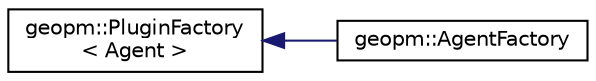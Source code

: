 digraph "Graphical Class Hierarchy"
{
  edge [fontname="Helvetica",fontsize="10",labelfontname="Helvetica",labelfontsize="10"];
  node [fontname="Helvetica",fontsize="10",shape=record];
  rankdir="LR";
  Node0 [label="geopm::PluginFactory\l\< Agent \>",height=0.2,width=0.4,color="black", fillcolor="white", style="filled",URL="$classgeopm_1_1_plugin_factory.html"];
  Node0 -> Node1 [dir="back",color="midnightblue",fontsize="10",style="solid",fontname="Helvetica"];
  Node1 [label="geopm::AgentFactory",height=0.2,width=0.4,color="black", fillcolor="white", style="filled",URL="$classgeopm_1_1_agent_factory.html"];
}
